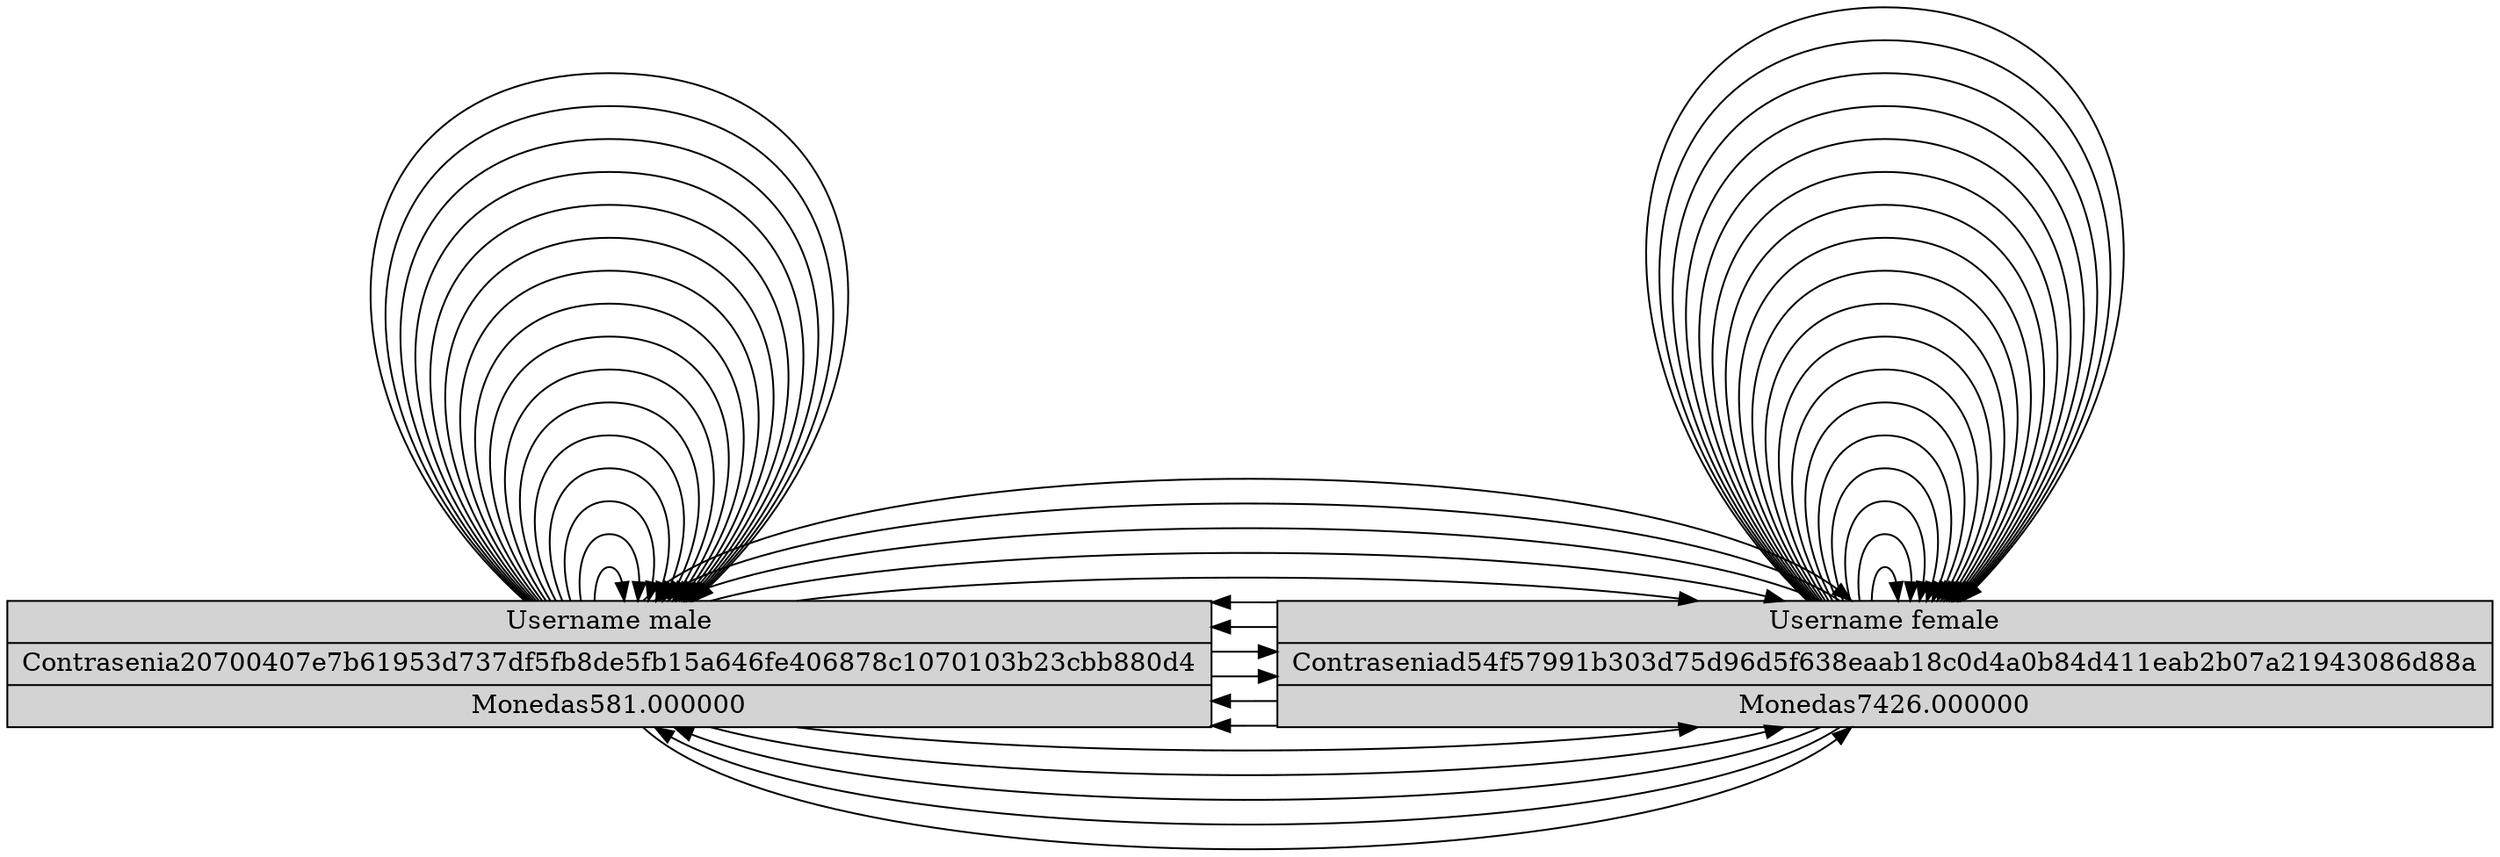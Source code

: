 digraph Usuarios{rankdir = LR;node[shape = record, style = filled];male[label= " Username male| Contrasenia5b777fec68a74c8c6ca8eab329e49205237f0fc8a26f2aa1763cbeeb373a79c8| Monedas5335.000000"]
male[label= " Username male| Contraseniabd2701d75da331ea6aa012b6db2da29006e3a5eb6aec2025e30b7a467e3037f7| Monedas3479.000000"]
female[label= " Username female| Contrasenia2b46fb363bac0617643be3a724eda60283a5003e1e916a36bb98244d7fbc0c31| Monedas7565.000000"]
female[label= " Username female| Contraseniad2b241ce197e714cd8ee7cddeee7308fe6a277f74a57148fad21375e906fc51e| Monedas4098.000000"]
female[label= " Username female| Contraseniac7d01eafdd47256bcda857e076584e7a55afbe4787183ff5efb2b84e124e9559| Monedas7820.000000"]
female[label= " Username female| Contraseniaa9e0f73f1659573047539f30e0d640d0537e2938038bbb9b9c399a6e0916a9fa| Monedas6065.000000"]
female[label= " Username female| Contraseniaa72adf72253485d502ab5e09605e9e0231fc1b9b92ec4c6e8945b84ae7538d87| Monedas1194.000000"]
female[label= " Username female| Contraseniabb4bd8cfca55eb56f6c237c40075cc0a9b945b91834da98d0d71224727695372| Monedas1827.000000"]
female[label= " Username female| Contrasenia88dfad7d4207e612f9500588cfce9d89a40e91f10104586d0e75409fc1855597| Monedas9806.000000"]
male[label= " Username male| Contrasenia14543240c3db24e32a3bfec7f95222410db955a29ca12956194a5b1ea9e83a93| Monedas4783.000000"]
male[label= " Username male| Contraseniae5edf27338de3c2d5134ca7e1caf14036543abdcf4381fadb0a1417d7e6cf5ee| Monedas6052.000000"]
female[label= " Username female| Contrasenia2e1d75b7f30d71076384c8a403e6c09a061441b1797a167c41cebcc856ef4a01| Monedas8167.000000"]
female[label= " Username female| Contraseniab669e02aaa788107e47f841ecec7a4ffcfac0c8b9aef19d994607ae45823dc1a| Monedas7775.000000"]
female[label= " Username female| Contrasenia5fcdc24bd3696be1f847e6c75009f8671832de926ed56c182f850d6e234060e4| Monedas4225.000000"]
male[label= " Username male| Contrasenia2bc1144fe6f2d63bdfcc79a9ac593cb67152b4b3c6fdd53bf8fc2dc9d21c6408| Monedas2668.000000"]
male[label= " Username male| Contrasenia749d3e5d49f5a8df2f03b1a2be6232128f62e97bbcafff1497389691fc7ad6a7| Monedas3142.000000"]
male[label= " Username male| Contrasenia998d9b005f2e0928525a0748a1a2a7abff1a087a901e03f619f0320fa01b5e76| Monedas2350.000000"]
male[label= " Username male| Contrasenia144ea22ae502ede0972a523c9be239588c823c3e547a97992b374ddf3fbb6a5f| Monedas7815.000000"]
female[label= " Username female| Contraseniae137139ae258aa349238fbad2659fea3a5f044abbf30961954966acf7904dda0| Monedas3536.000000"]
female[label= " Username female| Contrasenia06eec1ec097e0a7820b8f31769d1d61ece672a4a44d90fb3eaaa799beaa1d53a| Monedas9650.000000"]
male[label= " Username male| Contrasenia5319b44c70f756e3ab5d9c8847755ca7afc2229bd7df06001a9a3ff6b6543d81| Monedas1332.000000"]
male[label= " Username male| Contraseniafdc72bdea36aae9aed2f5791272a74275d30676e1d3025c31cef3ffe1366c2a2| Monedas861.000000"]
male[label= " Username male| Contraseniaac212c795e398d93ef595a384412c209fa71587eba9d9ee932014fa44e71df35| Monedas4340.000000"]
female[label= " Username female| Contraseniad54f57991b303d75d96d5f638eaab18c0d4a0b84d411eab2b07a21943086d88a| Monedas7426.000000"]
male[label= " Username male| Contrasenia20700407e7b61953d737df5fb8de5fb15a646fe406878c1070103b23cbb880d4| Monedas581.000000"]
male->male;
male->male;
male->female;
male->male;
female->female;
female->male;
female->female;
female->female;
female->female;
female->female;
female->female;
female->female;
female->female;
female->female;
female->female;
female->female;
female->male;
female->female;
male->male;
male->female;
male->female;
male->male;
female->female;
female->male;
female->female;
female->female;
female->male;
female->female;
male->male;
male->female;
male->male;
male->male;
male->male;
male->male;
male->female;
male->male;
female->female;
female->male;
female->male;
female->female;
male->male;
male->female;
male->male;
male->male;
male->female;
male->male;
female->male;
female->male;
male->male;
male->female;
}